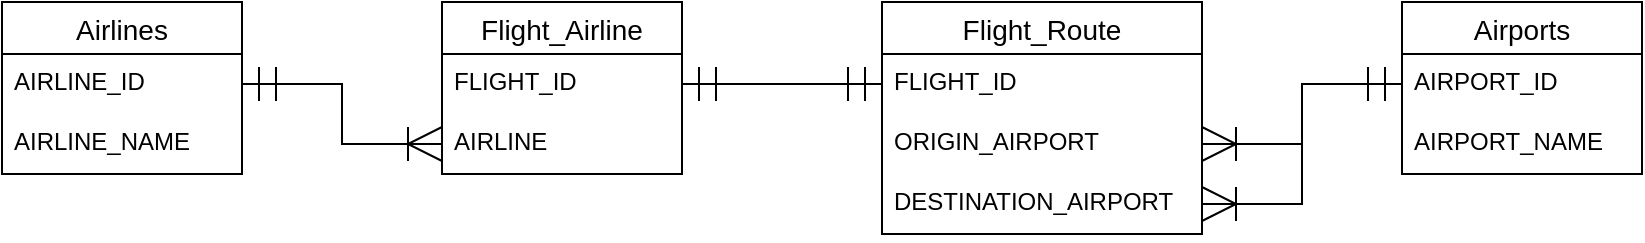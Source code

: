 <mxfile version="15.6.1" type="device"><diagram id="yS7fv2lrAh2TVWhBba2f" name="Page-1"><mxGraphModel dx="782" dy="460" grid="1" gridSize="10" guides="1" tooltips="1" connect="1" arrows="1" fold="1" page="1" pageScale="1" pageWidth="850" pageHeight="1100" math="0" shadow="0"><root><mxCell id="0"/><mxCell id="1" parent="0"/><mxCell id="erUPAp0EwyH0HRqhnIzL-10" value="Airlines" style="swimlane;fontStyle=0;childLayout=stackLayout;horizontal=1;startSize=26;horizontalStack=0;resizeParent=1;resizeParentMax=0;resizeLast=0;collapsible=1;marginBottom=0;align=center;fontSize=14;" parent="1" vertex="1"><mxGeometry x="10" y="40" width="120" height="86" as="geometry"/></mxCell><mxCell id="erUPAp0EwyH0HRqhnIzL-11" value="AIRLINE_ID" style="text;strokeColor=none;fillColor=none;spacingLeft=4;spacingRight=4;overflow=hidden;rotatable=0;points=[[0,0.5],[1,0.5]];portConstraint=eastwest;fontSize=12;" parent="erUPAp0EwyH0HRqhnIzL-10" vertex="1"><mxGeometry y="26" width="120" height="30" as="geometry"/></mxCell><mxCell id="erUPAp0EwyH0HRqhnIzL-12" value="AIRLINE_NAME" style="text;strokeColor=none;fillColor=none;spacingLeft=4;spacingRight=4;overflow=hidden;rotatable=0;points=[[0,0.5],[1,0.5]];portConstraint=eastwest;fontSize=12;" parent="erUPAp0EwyH0HRqhnIzL-10" vertex="1"><mxGeometry y="56" width="120" height="30" as="geometry"/></mxCell><mxCell id="erUPAp0EwyH0HRqhnIzL-14" value="Airports" style="swimlane;fontStyle=0;childLayout=stackLayout;horizontal=1;startSize=26;horizontalStack=0;resizeParent=1;resizeParentMax=0;resizeLast=0;collapsible=1;marginBottom=0;align=center;fontSize=14;" parent="1" vertex="1"><mxGeometry x="710" y="40" width="120" height="86" as="geometry"/></mxCell><mxCell id="erUPAp0EwyH0HRqhnIzL-15" value="AIRPORT_ID" style="text;strokeColor=none;fillColor=none;spacingLeft=4;spacingRight=4;overflow=hidden;rotatable=0;points=[[0,0.5],[1,0.5]];portConstraint=eastwest;fontSize=12;" parent="erUPAp0EwyH0HRqhnIzL-14" vertex="1"><mxGeometry y="26" width="120" height="30" as="geometry"/></mxCell><mxCell id="erUPAp0EwyH0HRqhnIzL-16" value="AIRPORT_NAME" style="text;strokeColor=none;fillColor=none;spacingLeft=4;spacingRight=4;overflow=hidden;rotatable=0;points=[[0,0.5],[1,0.5]];portConstraint=eastwest;fontSize=12;" parent="erUPAp0EwyH0HRqhnIzL-14" vertex="1"><mxGeometry y="56" width="120" height="30" as="geometry"/></mxCell><mxCell id="erUPAp0EwyH0HRqhnIzL-18" value="Flight_Route" style="swimlane;fontStyle=0;childLayout=stackLayout;horizontal=1;startSize=26;horizontalStack=0;resizeParent=1;resizeParentMax=0;resizeLast=0;collapsible=1;marginBottom=0;align=center;fontSize=14;" parent="1" vertex="1"><mxGeometry x="450" y="40" width="160" height="116" as="geometry"/></mxCell><mxCell id="erUPAp0EwyH0HRqhnIzL-19" value="FLIGHT_ID" style="text;strokeColor=none;fillColor=none;spacingLeft=4;spacingRight=4;overflow=hidden;rotatable=0;points=[[0,0.5],[1,0.5]];portConstraint=eastwest;fontSize=12;" parent="erUPAp0EwyH0HRqhnIzL-18" vertex="1"><mxGeometry y="26" width="160" height="30" as="geometry"/></mxCell><mxCell id="erUPAp0EwyH0HRqhnIzL-21" value="ORIGIN_AIRPORT" style="text;strokeColor=none;fillColor=none;spacingLeft=4;spacingRight=4;overflow=hidden;rotatable=0;points=[[0,0.5],[1,0.5]];portConstraint=eastwest;fontSize=12;" parent="erUPAp0EwyH0HRqhnIzL-18" vertex="1"><mxGeometry y="56" width="160" height="30" as="geometry"/></mxCell><mxCell id="erUPAp0EwyH0HRqhnIzL-25" value="DESTINATION_AIRPORT" style="text;strokeColor=none;fillColor=none;spacingLeft=4;spacingRight=4;overflow=hidden;rotatable=0;points=[[0,0.5],[1,0.5]];portConstraint=eastwest;fontSize=12;" parent="erUPAp0EwyH0HRqhnIzL-18" vertex="1"><mxGeometry y="86" width="160" height="30" as="geometry"/></mxCell><mxCell id="RT0Dta3SC9c3DjcfrFQF-1" value="Flight_Airline" style="swimlane;fontStyle=0;childLayout=stackLayout;horizontal=1;startSize=26;horizontalStack=0;resizeParent=1;resizeParentMax=0;resizeLast=0;collapsible=1;marginBottom=0;align=center;fontSize=14;" vertex="1" parent="1"><mxGeometry x="230" y="40" width="120" height="86" as="geometry"/></mxCell><mxCell id="RT0Dta3SC9c3DjcfrFQF-2" value="FLIGHT_ID" style="text;strokeColor=none;fillColor=none;spacingLeft=4;spacingRight=4;overflow=hidden;rotatable=0;points=[[0,0.5],[1,0.5]];portConstraint=eastwest;fontSize=12;" vertex="1" parent="RT0Dta3SC9c3DjcfrFQF-1"><mxGeometry y="26" width="120" height="30" as="geometry"/></mxCell><mxCell id="RT0Dta3SC9c3DjcfrFQF-3" value="AIRLINE" style="text;strokeColor=none;fillColor=none;spacingLeft=4;spacingRight=4;overflow=hidden;rotatable=0;points=[[0,0.5],[1,0.5]];portConstraint=eastwest;fontSize=12;" vertex="1" parent="RT0Dta3SC9c3DjcfrFQF-1"><mxGeometry y="56" width="120" height="30" as="geometry"/></mxCell><mxCell id="RT0Dta3SC9c3DjcfrFQF-7" style="edgeStyle=orthogonalEdgeStyle;rounded=0;orthogonalLoop=1;jettySize=auto;html=1;exitX=1;exitY=0.5;exitDx=0;exitDy=0;entryX=0;entryY=0.5;entryDx=0;entryDy=0;startArrow=ERmandOne;startFill=0;endArrow=ERmandOne;endFill=0;endSize=15;startSize=15;" edge="1" parent="1" source="RT0Dta3SC9c3DjcfrFQF-2" target="erUPAp0EwyH0HRqhnIzL-19"><mxGeometry relative="1" as="geometry"/></mxCell><mxCell id="RT0Dta3SC9c3DjcfrFQF-8" style="edgeStyle=orthogonalEdgeStyle;rounded=0;orthogonalLoop=1;jettySize=auto;html=1;exitX=1;exitY=0.5;exitDx=0;exitDy=0;startArrow=ERmandOne;startFill=0;endArrow=ERoneToMany;endFill=0;startSize=15;endSize=15;" edge="1" parent="1" source="erUPAp0EwyH0HRqhnIzL-11" target="RT0Dta3SC9c3DjcfrFQF-3"><mxGeometry relative="1" as="geometry"/></mxCell><mxCell id="RT0Dta3SC9c3DjcfrFQF-9" style="edgeStyle=orthogonalEdgeStyle;rounded=0;orthogonalLoop=1;jettySize=auto;html=1;exitX=0;exitY=0.5;exitDx=0;exitDy=0;entryX=1;entryY=0.5;entryDx=0;entryDy=0;startArrow=ERmandOne;startFill=0;endArrow=ERoneToMany;endFill=0;startSize=15;endSize=15;" edge="1" parent="1" source="erUPAp0EwyH0HRqhnIzL-15" target="erUPAp0EwyH0HRqhnIzL-21"><mxGeometry relative="1" as="geometry"/></mxCell><mxCell id="RT0Dta3SC9c3DjcfrFQF-10" style="edgeStyle=orthogonalEdgeStyle;rounded=0;orthogonalLoop=1;jettySize=auto;html=1;exitX=0;exitY=0.5;exitDx=0;exitDy=0;entryX=1;entryY=0.5;entryDx=0;entryDy=0;startArrow=ERmandOne;startFill=0;endArrow=ERoneToMany;endFill=0;startSize=15;endSize=15;" edge="1" parent="1" source="erUPAp0EwyH0HRqhnIzL-15" target="erUPAp0EwyH0HRqhnIzL-25"><mxGeometry relative="1" as="geometry"/></mxCell></root></mxGraphModel></diagram></mxfile>